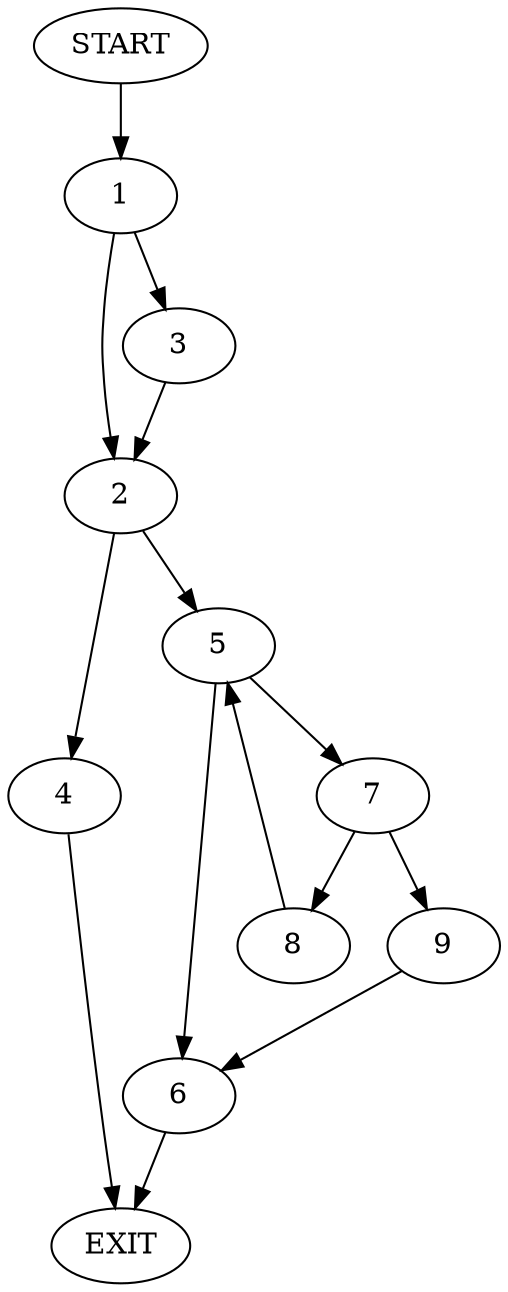 digraph {
0 [label="START"]
10 [label="EXIT"]
0 -> 1
1 -> 2
1 -> 3
3 -> 2
2 -> 4
2 -> 5
4 -> 10
5 -> 6
5 -> 7
7 -> 8
7 -> 9
6 -> 10
8 -> 5
9 -> 6
}
